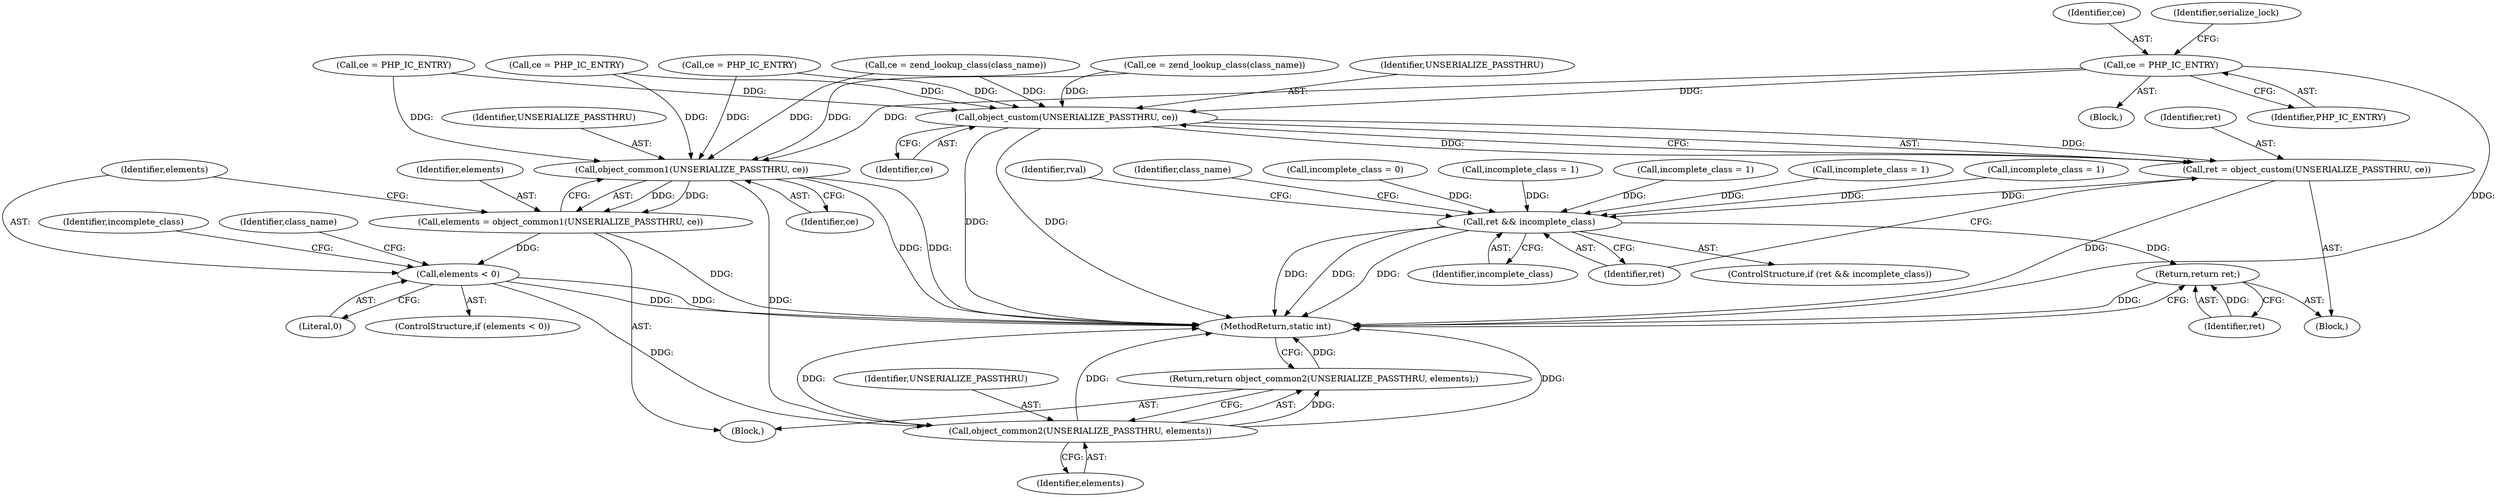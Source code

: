 digraph "0_php-src_1a23ebc1fff59bf480ca92963b36eba5c1b904c4@pointer" {
"1000760" [label="(Call,ce = PHP_IC_ENTRY)"];
"1000786" [label="(Call,object_custom(UNSERIALIZE_PASSTHRU, ce))"];
"1000784" [label="(Call,ret = object_custom(UNSERIALIZE_PASSTHRU, ce))"];
"1000790" [label="(Call,ret && incomplete_class)"];
"1000801" [label="(Return,return ret;)"];
"1000805" [label="(Call,object_common1(UNSERIALIZE_PASSTHRU, ce))"];
"1000803" [label="(Call,elements = object_common1(UNSERIALIZE_PASSTHRU, ce))"];
"1000809" [label="(Call,elements < 0)"];
"1000828" [label="(Call,object_common2(UNSERIALIZE_PASSTHRU, elements))"];
"1000827" [label="(Return,return object_common2(UNSERIALIZE_PASSTHRU, elements);)"];
"1000789" [label="(ControlStructure,if (ret && incomplete_class))"];
"1002471" [label="(MethodReturn,static int)"];
"1000703" [label="(Call,incomplete_class = 1)"];
"1000784" [label="(Call,ret = object_custom(UNSERIALIZE_PASSTHRU, ce))"];
"1000806" [label="(Identifier,UNSERIALIZE_PASSTHRU)"];
"1000706" [label="(Call,ce = PHP_IC_ENTRY)"];
"1000786" [label="(Call,object_custom(UNSERIALIZE_PASSTHRU, ce))"];
"1000805" [label="(Call,object_common1(UNSERIALIZE_PASSTHRU, ce))"];
"1000588" [label="(Call,incomplete_class = 1)"];
"1000762" [label="(Identifier,PHP_IC_ENTRY)"];
"1000598" [label="(Call,ce = zend_lookup_class(class_name))"];
"1000804" [label="(Identifier,elements)"];
"1000787" [label="(Identifier,UNSERIALIZE_PASSTHRU)"];
"1000641" [label="(Call,incomplete_class = 1)"];
"1000830" [label="(Identifier,elements)"];
"1000803" [label="(Call,elements = object_common1(UNSERIALIZE_PASSTHRU, ce))"];
"1000761" [label="(Identifier,ce)"];
"1000802" [label="(Identifier,ret)"];
"1000745" [label="(Call,ce = zend_lookup_class(class_name))"];
"1000750" [label="(Block,)"];
"1000828" [label="(Call,object_common2(UNSERIALIZE_PASSTHRU, elements))"];
"1000801" [label="(Return,return ret;)"];
"1000757" [label="(Call,incomplete_class = 1)"];
"1000814" [label="(Identifier,class_name)"];
"1000760" [label="(Call,ce = PHP_IC_ENTRY)"];
"1000795" [label="(Identifier,rval)"];
"1000782" [label="(Block,)"];
"1000765" [label="(Identifier,serialize_lock)"];
"1000818" [label="(Identifier,incomplete_class)"];
"1000454" [label="(Block,)"];
"1000809" [label="(Call,elements < 0)"];
"1000788" [label="(Identifier,ce)"];
"1000810" [label="(Identifier,elements)"];
"1000800" [label="(Identifier,class_name)"];
"1000792" [label="(Identifier,incomplete_class)"];
"1000464" [label="(Call,incomplete_class = 0)"];
"1000807" [label="(Identifier,ce)"];
"1000790" [label="(Call,ret && incomplete_class)"];
"1000829" [label="(Identifier,UNSERIALIZE_PASSTHRU)"];
"1000827" [label="(Return,return object_common2(UNSERIALIZE_PASSTHRU, elements);)"];
"1000644" [label="(Call,ce = PHP_IC_ENTRY)"];
"1000591" [label="(Call,ce = PHP_IC_ENTRY)"];
"1000791" [label="(Identifier,ret)"];
"1000811" [label="(Literal,0)"];
"1000808" [label="(ControlStructure,if (elements < 0))"];
"1000785" [label="(Identifier,ret)"];
"1000760" -> "1000750"  [label="AST: "];
"1000760" -> "1000762"  [label="CFG: "];
"1000761" -> "1000760"  [label="AST: "];
"1000762" -> "1000760"  [label="AST: "];
"1000765" -> "1000760"  [label="CFG: "];
"1000760" -> "1002471"  [label="DDG: "];
"1000760" -> "1000786"  [label="DDG: "];
"1000760" -> "1000805"  [label="DDG: "];
"1000786" -> "1000784"  [label="AST: "];
"1000786" -> "1000788"  [label="CFG: "];
"1000787" -> "1000786"  [label="AST: "];
"1000788" -> "1000786"  [label="AST: "];
"1000784" -> "1000786"  [label="CFG: "];
"1000786" -> "1002471"  [label="DDG: "];
"1000786" -> "1002471"  [label="DDG: "];
"1000786" -> "1000784"  [label="DDG: "];
"1000786" -> "1000784"  [label="DDG: "];
"1000598" -> "1000786"  [label="DDG: "];
"1000591" -> "1000786"  [label="DDG: "];
"1000745" -> "1000786"  [label="DDG: "];
"1000644" -> "1000786"  [label="DDG: "];
"1000706" -> "1000786"  [label="DDG: "];
"1000784" -> "1000782"  [label="AST: "];
"1000785" -> "1000784"  [label="AST: "];
"1000791" -> "1000784"  [label="CFG: "];
"1000784" -> "1002471"  [label="DDG: "];
"1000784" -> "1000790"  [label="DDG: "];
"1000790" -> "1000789"  [label="AST: "];
"1000790" -> "1000791"  [label="CFG: "];
"1000790" -> "1000792"  [label="CFG: "];
"1000791" -> "1000790"  [label="AST: "];
"1000792" -> "1000790"  [label="AST: "];
"1000795" -> "1000790"  [label="CFG: "];
"1000800" -> "1000790"  [label="CFG: "];
"1000790" -> "1002471"  [label="DDG: "];
"1000790" -> "1002471"  [label="DDG: "];
"1000790" -> "1002471"  [label="DDG: "];
"1000588" -> "1000790"  [label="DDG: "];
"1000757" -> "1000790"  [label="DDG: "];
"1000464" -> "1000790"  [label="DDG: "];
"1000703" -> "1000790"  [label="DDG: "];
"1000641" -> "1000790"  [label="DDG: "];
"1000790" -> "1000801"  [label="DDG: "];
"1000801" -> "1000782"  [label="AST: "];
"1000801" -> "1000802"  [label="CFG: "];
"1000802" -> "1000801"  [label="AST: "];
"1002471" -> "1000801"  [label="CFG: "];
"1000801" -> "1002471"  [label="DDG: "];
"1000802" -> "1000801"  [label="DDG: "];
"1000805" -> "1000803"  [label="AST: "];
"1000805" -> "1000807"  [label="CFG: "];
"1000806" -> "1000805"  [label="AST: "];
"1000807" -> "1000805"  [label="AST: "];
"1000803" -> "1000805"  [label="CFG: "];
"1000805" -> "1002471"  [label="DDG: "];
"1000805" -> "1002471"  [label="DDG: "];
"1000805" -> "1000803"  [label="DDG: "];
"1000805" -> "1000803"  [label="DDG: "];
"1000598" -> "1000805"  [label="DDG: "];
"1000591" -> "1000805"  [label="DDG: "];
"1000745" -> "1000805"  [label="DDG: "];
"1000644" -> "1000805"  [label="DDG: "];
"1000706" -> "1000805"  [label="DDG: "];
"1000805" -> "1000828"  [label="DDG: "];
"1000803" -> "1000454"  [label="AST: "];
"1000804" -> "1000803"  [label="AST: "];
"1000810" -> "1000803"  [label="CFG: "];
"1000803" -> "1002471"  [label="DDG: "];
"1000803" -> "1000809"  [label="DDG: "];
"1000809" -> "1000808"  [label="AST: "];
"1000809" -> "1000811"  [label="CFG: "];
"1000810" -> "1000809"  [label="AST: "];
"1000811" -> "1000809"  [label="AST: "];
"1000814" -> "1000809"  [label="CFG: "];
"1000818" -> "1000809"  [label="CFG: "];
"1000809" -> "1002471"  [label="DDG: "];
"1000809" -> "1002471"  [label="DDG: "];
"1000809" -> "1000828"  [label="DDG: "];
"1000828" -> "1000827"  [label="AST: "];
"1000828" -> "1000830"  [label="CFG: "];
"1000829" -> "1000828"  [label="AST: "];
"1000830" -> "1000828"  [label="AST: "];
"1000827" -> "1000828"  [label="CFG: "];
"1000828" -> "1002471"  [label="DDG: "];
"1000828" -> "1002471"  [label="DDG: "];
"1000828" -> "1002471"  [label="DDG: "];
"1000828" -> "1000827"  [label="DDG: "];
"1000827" -> "1000454"  [label="AST: "];
"1002471" -> "1000827"  [label="CFG: "];
"1000827" -> "1002471"  [label="DDG: "];
}
